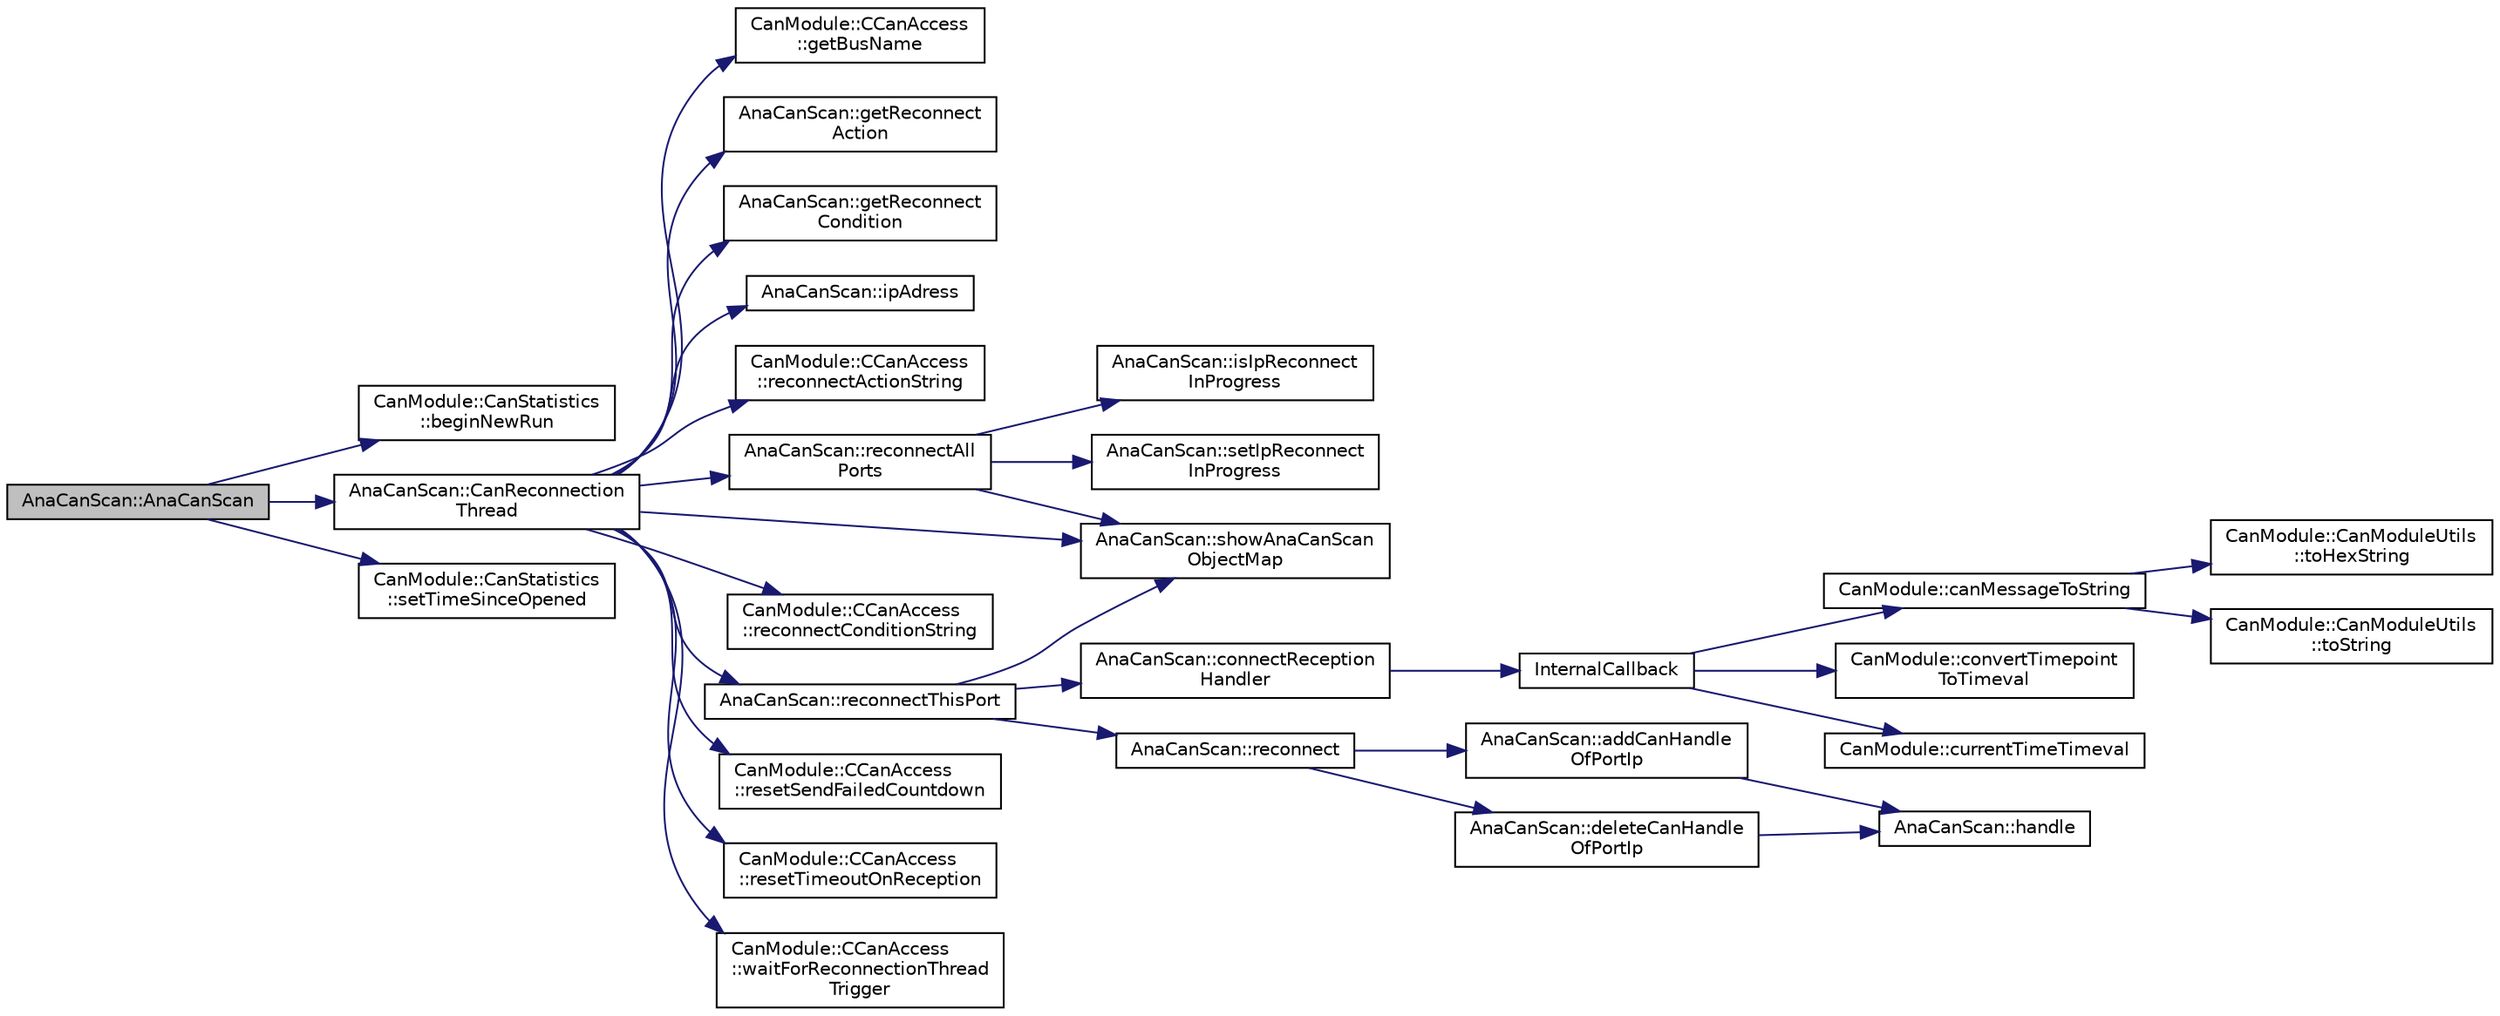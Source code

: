 digraph "AnaCanScan::AnaCanScan"
{
 // LATEX_PDF_SIZE
  edge [fontname="Helvetica",fontsize="10",labelfontname="Helvetica",labelfontsize="10"];
  node [fontname="Helvetica",fontsize="10",shape=record];
  rankdir="LR";
  Node1 [label="AnaCanScan::AnaCanScan",height=0.2,width=0.4,color="black", fillcolor="grey75", style="filled", fontcolor="black",tooltip=" "];
  Node1 -> Node2 [color="midnightblue",fontsize="10",style="solid"];
  Node2 [label="CanModule::CanStatistics\l::beginNewRun",height=0.2,width=0.4,color="black", fillcolor="white", style="filled",URL="$classCanModule_1_1CanStatistics.html#a85e6c87ce5285884a0272088178bb8f6",tooltip=" "];
  Node1 -> Node3 [color="midnightblue",fontsize="10",style="solid"];
  Node3 [label="AnaCanScan::CanReconnection\lThread",height=0.2,width=0.4,color="black", fillcolor="white", style="filled",URL="$classAnaCanScan.html#ae5b4e8c387c5f92576d0b3869fece47a",tooltip=" "];
  Node3 -> Node4 [color="midnightblue",fontsize="10",style="solid"];
  Node4 [label="CanModule::CCanAccess\l::getBusName",height=0.2,width=0.4,color="black", fillcolor="white", style="filled",URL="$classCanModule_1_1CCanAccess.html#ac3f5126ae36d642217425e21696d19ca",tooltip=" "];
  Node3 -> Node5 [color="midnightblue",fontsize="10",style="solid"];
  Node5 [label="AnaCanScan::getReconnect\lAction",height=0.2,width=0.4,color="black", fillcolor="white", style="filled",URL="$classAnaCanScan.html#a6ad398dd6aec952c19165899abd48b8a",tooltip=" "];
  Node3 -> Node6 [color="midnightblue",fontsize="10",style="solid"];
  Node6 [label="AnaCanScan::getReconnect\lCondition",height=0.2,width=0.4,color="black", fillcolor="white", style="filled",URL="$classAnaCanScan.html#a74073d663dd44148033b3d6d15428ea9",tooltip=" "];
  Node3 -> Node7 [color="midnightblue",fontsize="10",style="solid"];
  Node7 [label="AnaCanScan::ipAdress",height=0.2,width=0.4,color="black", fillcolor="white", style="filled",URL="$classAnaCanScan.html#a8816262d658e19111e10b05cceb2e4f9",tooltip=" "];
  Node3 -> Node8 [color="midnightblue",fontsize="10",style="solid"];
  Node8 [label="CanModule::CCanAccess\l::reconnectActionString",height=0.2,width=0.4,color="black", fillcolor="white", style="filled",URL="$classCanModule_1_1CCanAccess.html#aa12f64e9e31bd491f39fc3169b1e5025",tooltip=" "];
  Node3 -> Node9 [color="midnightblue",fontsize="10",style="solid"];
  Node9 [label="AnaCanScan::reconnectAll\lPorts",height=0.2,width=0.4,color="black", fillcolor="white", style="filled",URL="$classAnaCanScan.html#a6f8433af30b66333a940c4fbdbb64b5b",tooltip=" "];
  Node9 -> Node10 [color="midnightblue",fontsize="10",style="solid"];
  Node10 [label="AnaCanScan::isIpReconnect\lInProgress",height=0.2,width=0.4,color="black", fillcolor="white", style="filled",URL="$classAnaCanScan.html#ad07c0156fc64b9741b93c8087271697e",tooltip=" "];
  Node9 -> Node11 [color="midnightblue",fontsize="10",style="solid"];
  Node11 [label="AnaCanScan::setIpReconnect\lInProgress",height=0.2,width=0.4,color="black", fillcolor="white", style="filled",URL="$classAnaCanScan.html#a49edbc1e0e48d5d487238bc76fa133b9",tooltip=" "];
  Node9 -> Node12 [color="midnightblue",fontsize="10",style="solid"];
  Node12 [label="AnaCanScan::showAnaCanScan\lObjectMap",height=0.2,width=0.4,color="black", fillcolor="white", style="filled",URL="$classAnaCanScan.html#a9ebdd69b0b5f2e43b152fde44dfbd543",tooltip=" "];
  Node3 -> Node13 [color="midnightblue",fontsize="10",style="solid"];
  Node13 [label="CanModule::CCanAccess\l::reconnectConditionString",height=0.2,width=0.4,color="black", fillcolor="white", style="filled",URL="$classCanModule_1_1CCanAccess.html#a9da88ce122d5de04a0235a4682a13dc0",tooltip=" "];
  Node3 -> Node14 [color="midnightblue",fontsize="10",style="solid"];
  Node14 [label="AnaCanScan::reconnectThisPort",height=0.2,width=0.4,color="black", fillcolor="white", style="filled",URL="$classAnaCanScan.html#aedcf208c8b79a297650bb2790884a79d",tooltip=" "];
  Node14 -> Node15 [color="midnightblue",fontsize="10",style="solid"];
  Node15 [label="AnaCanScan::connectReception\lHandler",height=0.2,width=0.4,color="black", fillcolor="white", style="filled",URL="$classAnaCanScan.html#a428d6c62f3a2d6b4297898593961696b",tooltip=" "];
  Node15 -> Node16 [color="midnightblue",fontsize="10",style="solid"];
  Node16 [label="InternalCallback",height=0.2,width=0.4,color="black", fillcolor="white", style="filled",URL="$AnaCanScan_8cpp.html#ad5698349874e3653b879b5de27311594",tooltip=" "];
  Node16 -> Node17 [color="midnightblue",fontsize="10",style="solid"];
  Node17 [label="CanModule::canMessageToString",height=0.2,width=0.4,color="black", fillcolor="white", style="filled",URL="$namespaceCanModule.html#a4cbb8d5fed5d508c5d6854a26e71a820",tooltip=" "];
  Node17 -> Node18 [color="midnightblue",fontsize="10",style="solid"];
  Node18 [label="CanModule::CanModuleUtils\l::toHexString",height=0.2,width=0.4,color="black", fillcolor="white", style="filled",URL="$classCanModule_1_1CanModuleUtils.html#aeb2a2ee933f230f2c82cca7e45c7b6ad",tooltip=" "];
  Node17 -> Node19 [color="midnightblue",fontsize="10",style="solid"];
  Node19 [label="CanModule::CanModuleUtils\l::toString",height=0.2,width=0.4,color="black", fillcolor="white", style="filled",URL="$classCanModule_1_1CanModuleUtils.html#a535734490dee7c5c0ff0f51cb3875289",tooltip=" "];
  Node16 -> Node20 [color="midnightblue",fontsize="10",style="solid"];
  Node20 [label="CanModule::convertTimepoint\lToTimeval",height=0.2,width=0.4,color="black", fillcolor="white", style="filled",URL="$namespaceCanModule.html#a3ec3082d7d11a9c1641023cb3f53cbe5",tooltip=" "];
  Node16 -> Node21 [color="midnightblue",fontsize="10",style="solid"];
  Node21 [label="CanModule::currentTimeTimeval",height=0.2,width=0.4,color="black", fillcolor="white", style="filled",URL="$namespaceCanModule.html#a6d0711aac0a75de5d2bf6142997a814d",tooltip=" "];
  Node14 -> Node22 [color="midnightblue",fontsize="10",style="solid"];
  Node22 [label="AnaCanScan::reconnect",height=0.2,width=0.4,color="black", fillcolor="white", style="filled",URL="$classAnaCanScan.html#af1deaf420c98dcdc4687f481fd4d9a08",tooltip=" "];
  Node22 -> Node23 [color="midnightblue",fontsize="10",style="solid"];
  Node23 [label="AnaCanScan::addCanHandle\lOfPortIp",height=0.2,width=0.4,color="black", fillcolor="white", style="filled",URL="$classAnaCanScan.html#a3e2635663ebdfac68591d6a0577fa951",tooltip=" "];
  Node23 -> Node24 [color="midnightblue",fontsize="10",style="solid"];
  Node24 [label="AnaCanScan::handle",height=0.2,width=0.4,color="black", fillcolor="white", style="filled",URL="$classAnaCanScan.html#a9ce965955bb5eba734ed36b81945cb74",tooltip=" "];
  Node22 -> Node25 [color="midnightblue",fontsize="10",style="solid"];
  Node25 [label="AnaCanScan::deleteCanHandle\lOfPortIp",height=0.2,width=0.4,color="black", fillcolor="white", style="filled",URL="$classAnaCanScan.html#a1b62497ac5f0edcf9895c9f8cfad6b50",tooltip=" "];
  Node25 -> Node24 [color="midnightblue",fontsize="10",style="solid"];
  Node14 -> Node12 [color="midnightblue",fontsize="10",style="solid"];
  Node3 -> Node26 [color="midnightblue",fontsize="10",style="solid"];
  Node26 [label="CanModule::CCanAccess\l::resetSendFailedCountdown",height=0.2,width=0.4,color="black", fillcolor="white", style="filled",URL="$classCanModule_1_1CCanAccess.html#aad13b5ad34547cbe6cad4e8369557bed",tooltip=" "];
  Node3 -> Node27 [color="midnightblue",fontsize="10",style="solid"];
  Node27 [label="CanModule::CCanAccess\l::resetTimeoutOnReception",height=0.2,width=0.4,color="black", fillcolor="white", style="filled",URL="$classCanModule_1_1CCanAccess.html#a067f50699c1ed4b6ee6732eb0078ed0a",tooltip=" "];
  Node3 -> Node12 [color="midnightblue",fontsize="10",style="solid"];
  Node3 -> Node28 [color="midnightblue",fontsize="10",style="solid"];
  Node28 [label="CanModule::CCanAccess\l::waitForReconnectionThread\lTrigger",height=0.2,width=0.4,color="black", fillcolor="white", style="filled",URL="$classCanModule_1_1CCanAccess.html#ad8afab7f9acc769c53574edec695065b",tooltip=" "];
  Node1 -> Node29 [color="midnightblue",fontsize="10",style="solid"];
  Node29 [label="CanModule::CanStatistics\l::setTimeSinceOpened",height=0.2,width=0.4,color="black", fillcolor="white", style="filled",URL="$classCanModule_1_1CanStatistics.html#af3f15dedf80e67f1309946632d87198d",tooltip=" "];
}
